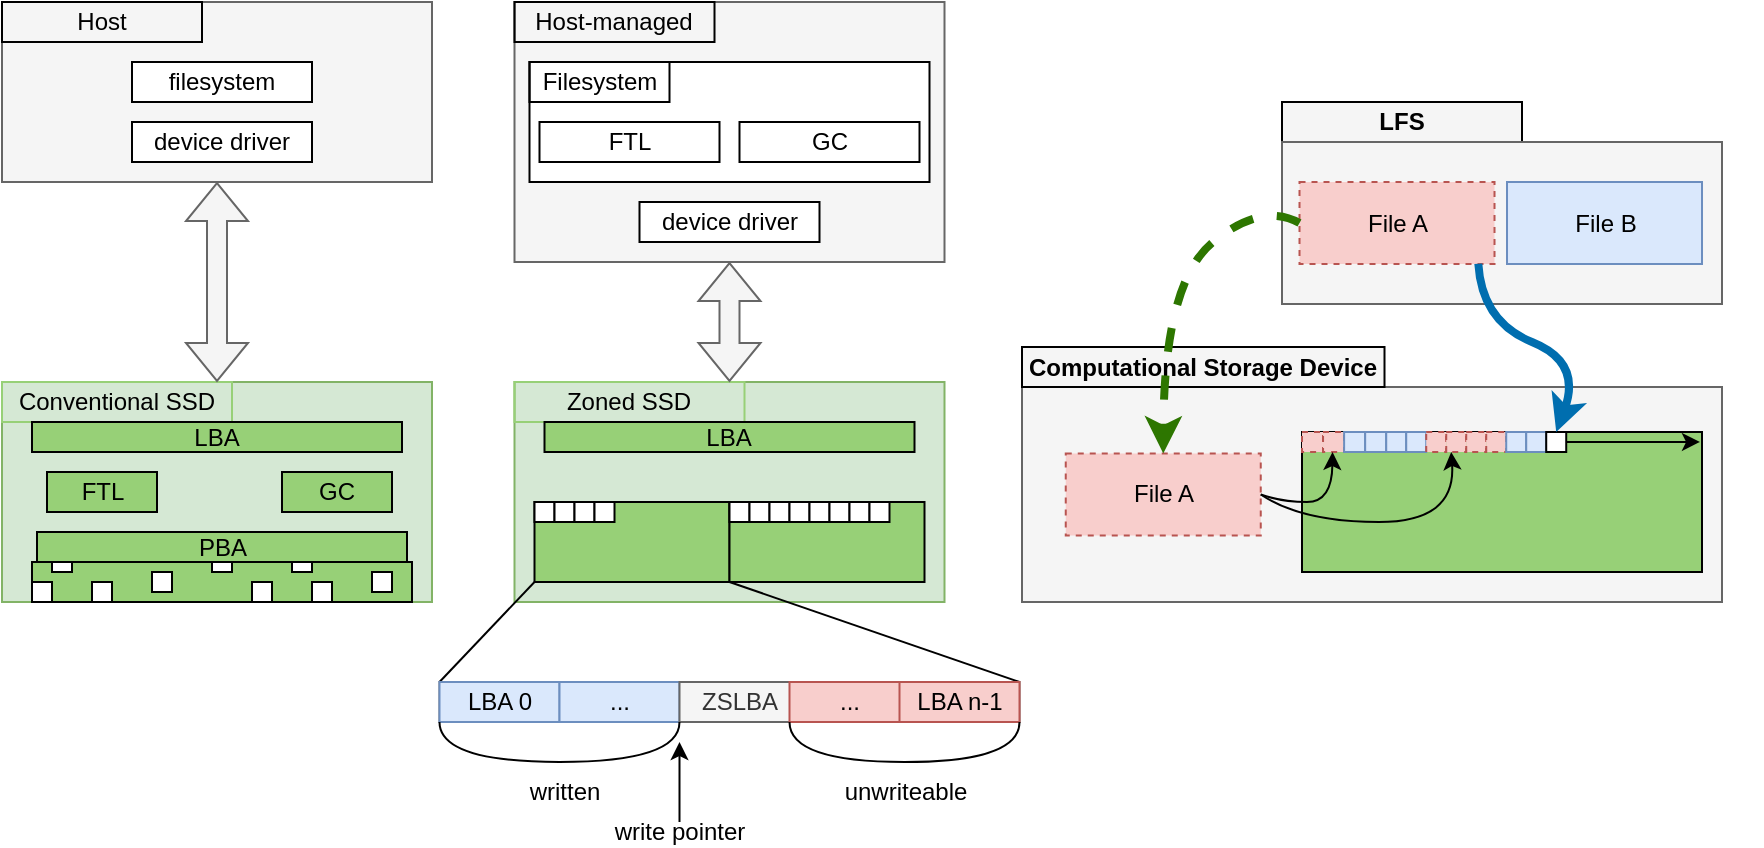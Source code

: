 <mxfile version="20.0.1" type="device"><diagram id="S2L_fBp9i6U7t1u01zK_" name="Page-1"><mxGraphModel dx="2161" dy="578" grid="1" gridSize="10" guides="1" tooltips="1" connect="1" arrows="1" fold="1" page="1" pageScale="1" pageWidth="850" pageHeight="1100" math="0" shadow="0"><root><mxCell id="0"/><mxCell id="1" parent="0"/><mxCell id="EjdWtdPvNOqtLXStAPh2-137" value="" style="rounded=0;whiteSpace=wrap;html=1;fillColor=#f5f5f5;strokeColor=#666666;fontColor=#333333;" parent="1" vertex="1"><mxGeometry x="-453.75" y="670" width="215" height="130" as="geometry"/></mxCell><mxCell id="EjdWtdPvNOqtLXStAPh2-138" value="" style="rounded=0;whiteSpace=wrap;html=1;fillColor=#f5f5f5;strokeColor=#666666;fontColor=#333333;" parent="1" vertex="1"><mxGeometry x="-710" y="670" width="215" height="90" as="geometry"/></mxCell><mxCell id="EjdWtdPvNOqtLXStAPh2-139" value="" style="rounded=0;whiteSpace=wrap;html=1;fillColor=#d5e8d4;strokeColor=#82b366;" parent="1" vertex="1"><mxGeometry x="-710" y="860" width="215" height="110" as="geometry"/></mxCell><mxCell id="EjdWtdPvNOqtLXStAPh2-140" value="Host" style="text;html=1;fillColor=none;align=center;verticalAlign=middle;whiteSpace=wrap;rounded=0;strokeColor=#000000;" parent="1" vertex="1"><mxGeometry x="-710" y="670" width="100" height="20" as="geometry"/></mxCell><mxCell id="EjdWtdPvNOqtLXStAPh2-141" value="Conventional SSD" style="text;html=1;fillColor=none;align=center;verticalAlign=middle;whiteSpace=wrap;rounded=0;strokeColor=#97D077;" parent="1" vertex="1"><mxGeometry x="-710" y="860" width="115" height="20" as="geometry"/></mxCell><mxCell id="EjdWtdPvNOqtLXStAPh2-148" value="device driver" style="rounded=0;whiteSpace=wrap;html=1;" parent="1" vertex="1"><mxGeometry x="-645" y="730" width="90" height="20" as="geometry"/></mxCell><mxCell id="EjdWtdPvNOqtLXStAPh2-149" value="filesystem" style="rounded=0;whiteSpace=wrap;html=1;" parent="1" vertex="1"><mxGeometry x="-645" y="700" width="90" height="20" as="geometry"/></mxCell><mxCell id="EjdWtdPvNOqtLXStAPh2-150" value="" style="rounded=0;whiteSpace=wrap;html=1;fillColor=#d5e8d4;strokeColor=#82b366;" parent="1" vertex="1"><mxGeometry x="-453.75" y="860" width="215" height="110" as="geometry"/></mxCell><mxCell id="EjdWtdPvNOqtLXStAPh2-151" value="Host-managed" style="text;html=1;fillColor=none;align=center;verticalAlign=middle;whiteSpace=wrap;rounded=0;strokeColor=#000000;" parent="1" vertex="1"><mxGeometry x="-453.75" y="670" width="100" height="20" as="geometry"/></mxCell><mxCell id="EjdWtdPvNOqtLXStAPh2-152" value="Zoned SSD" style="text;html=1;fillColor=none;align=center;verticalAlign=middle;whiteSpace=wrap;rounded=0;strokeColor=#97D077;" parent="1" vertex="1"><mxGeometry x="-453.75" y="860" width="115" height="20" as="geometry"/></mxCell><mxCell id="EjdWtdPvNOqtLXStAPh2-153" value="device driver" style="rounded=0;whiteSpace=wrap;html=1;" parent="1" vertex="1"><mxGeometry x="-391.25" y="770" width="90" height="20" as="geometry"/></mxCell><mxCell id="EjdWtdPvNOqtLXStAPh2-154" value="" style="rounded=0;whiteSpace=wrap;html=1;" parent="1" vertex="1"><mxGeometry x="-446.25" y="700" width="200" height="60" as="geometry"/></mxCell><mxCell id="EjdWtdPvNOqtLXStAPh2-155" value="" style="group;fontSize=12;" parent="1" vertex="1" connectable="0"><mxGeometry x="-695" y="950" width="190" height="20" as="geometry"/></mxCell><mxCell id="EjdWtdPvNOqtLXStAPh2-156" value="" style="group" parent="EjdWtdPvNOqtLXStAPh2-155" vertex="1" connectable="0"><mxGeometry width="190" height="20" as="geometry"/></mxCell><mxCell id="EjdWtdPvNOqtLXStAPh2-157" value="" style="rounded=0;whiteSpace=wrap;html=1;fillColor=#97D077;" parent="EjdWtdPvNOqtLXStAPh2-156" vertex="1"><mxGeometry width="190" height="20" as="geometry"/></mxCell><mxCell id="STOOS7ufG0Gq4w9KHZ_a-60" value="" style="rounded=0;whiteSpace=wrap;html=1;" parent="EjdWtdPvNOqtLXStAPh2-156" vertex="1"><mxGeometry x="30" y="-15" width="10" height="10" as="geometry"/></mxCell><mxCell id="STOOS7ufG0Gq4w9KHZ_a-61" value="" style="rounded=0;whiteSpace=wrap;html=1;" parent="EjdWtdPvNOqtLXStAPh2-156" vertex="1"><mxGeometry x="40" y="-15" width="10" height="10" as="geometry"/></mxCell><mxCell id="STOOS7ufG0Gq4w9KHZ_a-62" value="" style="rounded=0;whiteSpace=wrap;html=1;" parent="EjdWtdPvNOqtLXStAPh2-156" vertex="1"><mxGeometry x="50" y="-15" width="10" height="10" as="geometry"/></mxCell><mxCell id="STOOS7ufG0Gq4w9KHZ_a-63" value="" style="rounded=0;whiteSpace=wrap;html=1;" parent="EjdWtdPvNOqtLXStAPh2-156" vertex="1"><mxGeometry x="10" y="-5" width="10" height="10" as="geometry"/></mxCell><mxCell id="STOOS7ufG0Gq4w9KHZ_a-64" value="" style="rounded=0;whiteSpace=wrap;html=1;" parent="EjdWtdPvNOqtLXStAPh2-156" vertex="1"><mxGeometry y="10" width="10" height="10" as="geometry"/></mxCell><mxCell id="STOOS7ufG0Gq4w9KHZ_a-65" value="" style="rounded=0;whiteSpace=wrap;html=1;" parent="EjdWtdPvNOqtLXStAPh2-156" vertex="1"><mxGeometry x="30" y="10" width="10" height="10" as="geometry"/></mxCell><mxCell id="STOOS7ufG0Gq4w9KHZ_a-66" value="" style="rounded=0;whiteSpace=wrap;html=1;" parent="EjdWtdPvNOqtLXStAPh2-156" vertex="1"><mxGeometry x="170" y="5" width="10" height="10" as="geometry"/></mxCell><mxCell id="STOOS7ufG0Gq4w9KHZ_a-67" value="" style="rounded=0;whiteSpace=wrap;html=1;" parent="EjdWtdPvNOqtLXStAPh2-156" vertex="1"><mxGeometry x="60" y="-15" width="10" height="10" as="geometry"/></mxCell><mxCell id="STOOS7ufG0Gq4w9KHZ_a-68" value="" style="rounded=0;whiteSpace=wrap;html=1;" parent="EjdWtdPvNOqtLXStAPh2-156" vertex="1"><mxGeometry x="90" y="-5" width="10" height="10" as="geometry"/></mxCell><mxCell id="STOOS7ufG0Gq4w9KHZ_a-69" value="" style="rounded=0;whiteSpace=wrap;html=1;" parent="EjdWtdPvNOqtLXStAPh2-156" vertex="1"><mxGeometry x="60" y="5" width="10" height="10" as="geometry"/></mxCell><mxCell id="STOOS7ufG0Gq4w9KHZ_a-70" value="" style="rounded=0;whiteSpace=wrap;html=1;" parent="EjdWtdPvNOqtLXStAPh2-156" vertex="1"><mxGeometry x="130" y="-5" width="10" height="10" as="geometry"/></mxCell><mxCell id="STOOS7ufG0Gq4w9KHZ_a-71" value="" style="rounded=0;whiteSpace=wrap;html=1;" parent="EjdWtdPvNOqtLXStAPh2-156" vertex="1"><mxGeometry x="140" y="10" width="10" height="10" as="geometry"/></mxCell><mxCell id="STOOS7ufG0Gq4w9KHZ_a-72" value="" style="rounded=0;whiteSpace=wrap;html=1;" parent="EjdWtdPvNOqtLXStAPh2-156" vertex="1"><mxGeometry x="110" y="10" width="10" height="10" as="geometry"/></mxCell><mxCell id="EjdWtdPvNOqtLXStAPh2-165" value="Filesystem" style="text;html=1;fillColor=none;align=center;verticalAlign=middle;whiteSpace=wrap;rounded=0;strokeColor=#000000;" parent="1" vertex="1"><mxGeometry x="-446.25" y="700" width="70" height="20" as="geometry"/></mxCell><mxCell id="EjdWtdPvNOqtLXStAPh2-167" value="GC" style="rounded=0;whiteSpace=wrap;html=1;" parent="1" vertex="1"><mxGeometry x="-341.25" y="730" width="90" height="20" as="geometry"/></mxCell><mxCell id="EjdWtdPvNOqtLXStAPh2-166" value="FTL" style="rounded=0;whiteSpace=wrap;html=1;" parent="1" vertex="1"><mxGeometry x="-441.25" y="730" width="90" height="20" as="geometry"/></mxCell><mxCell id="STOOS7ufG0Gq4w9KHZ_a-2" value="" style="group;fontSize=12;" parent="1" vertex="1" connectable="0"><mxGeometry x="-443.75" y="920" width="97.5" height="40" as="geometry"/></mxCell><mxCell id="STOOS7ufG0Gq4w9KHZ_a-4" value="" style="rounded=0;whiteSpace=wrap;html=1;fillColor=#97D077;" parent="STOOS7ufG0Gq4w9KHZ_a-2" vertex="1"><mxGeometry width="97.5" height="40" as="geometry"/></mxCell><mxCell id="STOOS7ufG0Gq4w9KHZ_a-47" value="" style="rounded=0;whiteSpace=wrap;html=1;" parent="STOOS7ufG0Gq4w9KHZ_a-2" vertex="1"><mxGeometry width="10" height="10" as="geometry"/></mxCell><mxCell id="STOOS7ufG0Gq4w9KHZ_a-48" value="" style="rounded=0;whiteSpace=wrap;html=1;" parent="STOOS7ufG0Gq4w9KHZ_a-2" vertex="1"><mxGeometry x="10" width="10" height="10" as="geometry"/></mxCell><mxCell id="STOOS7ufG0Gq4w9KHZ_a-49" value="" style="rounded=0;whiteSpace=wrap;html=1;" parent="STOOS7ufG0Gq4w9KHZ_a-2" vertex="1"><mxGeometry x="20" width="10" height="10" as="geometry"/></mxCell><mxCell id="STOOS7ufG0Gq4w9KHZ_a-50" value="" style="rounded=0;whiteSpace=wrap;html=1;" parent="STOOS7ufG0Gq4w9KHZ_a-2" vertex="1"><mxGeometry x="30" width="10" height="10" as="geometry"/></mxCell><mxCell id="STOOS7ufG0Gq4w9KHZ_a-41" value="LBA" style="rounded=0;whiteSpace=wrap;html=1;fillColor=#97D077;" parent="1" vertex="1"><mxGeometry x="-695" y="880" width="185" height="15" as="geometry"/></mxCell><mxCell id="EjdWtdPvNOqtLXStAPh2-147" value="GC" style="rounded=0;whiteSpace=wrap;html=1;fillColor=#97D077;" parent="1" vertex="1"><mxGeometry x="-570" y="905" width="55" height="20" as="geometry"/></mxCell><mxCell id="STOOS7ufG0Gq4w9KHZ_a-43" value="FTL" style="rounded=0;whiteSpace=wrap;html=1;fillColor=#97D077;" parent="1" vertex="1"><mxGeometry x="-687.5" y="905" width="55" height="20" as="geometry"/></mxCell><mxCell id="STOOS7ufG0Gq4w9KHZ_a-44" value="PBA" style="rounded=0;whiteSpace=wrap;html=1;fillColor=#97D077;" parent="1" vertex="1"><mxGeometry x="-692.5" y="935" width="185" height="15" as="geometry"/></mxCell><mxCell id="STOOS7ufG0Gq4w9KHZ_a-10" value="" style="group" parent="1" vertex="1" connectable="0"><mxGeometry x="-346.25" y="920" width="97.5" height="40" as="geometry"/></mxCell><mxCell id="STOOS7ufG0Gq4w9KHZ_a-11" value="" style="rounded=0;whiteSpace=wrap;html=1;fillColor=#97D077;" parent="STOOS7ufG0Gq4w9KHZ_a-10" vertex="1"><mxGeometry width="97.5" height="40" as="geometry"/></mxCell><mxCell id="STOOS7ufG0Gq4w9KHZ_a-51" value="" style="rounded=0;whiteSpace=wrap;html=1;" parent="STOOS7ufG0Gq4w9KHZ_a-10" vertex="1"><mxGeometry width="10" height="10" as="geometry"/></mxCell><mxCell id="STOOS7ufG0Gq4w9KHZ_a-52" value="" style="rounded=0;whiteSpace=wrap;html=1;" parent="STOOS7ufG0Gq4w9KHZ_a-10" vertex="1"><mxGeometry x="10" width="10" height="10" as="geometry"/></mxCell><mxCell id="STOOS7ufG0Gq4w9KHZ_a-53" value="" style="rounded=0;whiteSpace=wrap;html=1;" parent="STOOS7ufG0Gq4w9KHZ_a-10" vertex="1"><mxGeometry x="20" width="10" height="10" as="geometry"/></mxCell><mxCell id="STOOS7ufG0Gq4w9KHZ_a-54" value="" style="rounded=0;whiteSpace=wrap;html=1;" parent="STOOS7ufG0Gq4w9KHZ_a-10" vertex="1"><mxGeometry x="30" width="10" height="10" as="geometry"/></mxCell><mxCell id="STOOS7ufG0Gq4w9KHZ_a-55" value="" style="rounded=0;whiteSpace=wrap;html=1;" parent="STOOS7ufG0Gq4w9KHZ_a-10" vertex="1"><mxGeometry x="40" width="10" height="10" as="geometry"/></mxCell><mxCell id="STOOS7ufG0Gq4w9KHZ_a-56" value="" style="rounded=0;whiteSpace=wrap;html=1;" parent="STOOS7ufG0Gq4w9KHZ_a-10" vertex="1"><mxGeometry x="50" width="10" height="10" as="geometry"/></mxCell><mxCell id="STOOS7ufG0Gq4w9KHZ_a-57" value="" style="rounded=0;whiteSpace=wrap;html=1;" parent="STOOS7ufG0Gq4w9KHZ_a-10" vertex="1"><mxGeometry x="60" width="10" height="10" as="geometry"/></mxCell><mxCell id="STOOS7ufG0Gq4w9KHZ_a-58" value="" style="rounded=0;whiteSpace=wrap;html=1;" parent="STOOS7ufG0Gq4w9KHZ_a-10" vertex="1"><mxGeometry x="70" width="10" height="10" as="geometry"/></mxCell><mxCell id="STOOS7ufG0Gq4w9KHZ_a-59" value="LBA" style="rounded=0;whiteSpace=wrap;html=1;fillColor=#97D077;" parent="1" vertex="1"><mxGeometry x="-438.75" y="880" width="185" height="15" as="geometry"/></mxCell><mxCell id="STOOS7ufG0Gq4w9KHZ_a-73" value="" style="shape=flexArrow;endArrow=classic;startArrow=classic;html=1;rounded=0;entryX=0.5;entryY=1;entryDx=0;entryDy=0;exitX=0.5;exitY=0;exitDx=0;exitDy=0;fillColor=#f5f5f5;strokeColor=#666666;" parent="1" source="EjdWtdPvNOqtLXStAPh2-139" target="EjdWtdPvNOqtLXStAPh2-138" edge="1"><mxGeometry width="100" height="100" relative="1" as="geometry"><mxPoint x="-600" y="860" as="sourcePoint"/><mxPoint x="-530" y="800" as="targetPoint"/></mxGeometry></mxCell><mxCell id="STOOS7ufG0Gq4w9KHZ_a-74" value="" style="shape=flexArrow;endArrow=classic;startArrow=classic;html=1;rounded=0;entryX=0.5;entryY=1;entryDx=0;entryDy=0;exitX=0.5;exitY=0;exitDx=0;exitDy=0;fillColor=#f5f5f5;strokeColor=#666666;" parent="1" source="EjdWtdPvNOqtLXStAPh2-150" target="EjdWtdPvNOqtLXStAPh2-137" edge="1"><mxGeometry width="100" height="100" relative="1" as="geometry"><mxPoint x="-571.25" y="870" as="sourcePoint"/><mxPoint x="-571.25" y="790" as="targetPoint"/></mxGeometry></mxCell><mxCell id="STOOS7ufG0Gq4w9KHZ_a-111" value="" style="rounded=0;whiteSpace=wrap;html=1;fillColor=#f5f5f5;strokeColor=#666666;fontColor=#333333;" parent="1" vertex="1"><mxGeometry x="-491.25" y="1010" width="290" height="20" as="geometry"/></mxCell><mxCell id="STOOS7ufG0Gq4w9KHZ_a-112" value="" style="endArrow=none;html=1;rounded=0;entryX=0;entryY=1;entryDx=0;entryDy=0;exitX=0;exitY=0;exitDx=0;exitDy=0;" parent="1" source="STOOS7ufG0Gq4w9KHZ_a-111" target="STOOS7ufG0Gq4w9KHZ_a-4" edge="1"><mxGeometry width="50" height="50" relative="1" as="geometry"><mxPoint x="-520" y="990" as="sourcePoint"/><mxPoint x="-445" y="960" as="targetPoint"/></mxGeometry></mxCell><mxCell id="STOOS7ufG0Gq4w9KHZ_a-113" value="" style="endArrow=none;html=1;rounded=0;exitX=1;exitY=0;exitDx=0;exitDy=0;entryX=0;entryY=1;entryDx=0;entryDy=0;" parent="1" source="STOOS7ufG0Gq4w9KHZ_a-111" target="STOOS7ufG0Gq4w9KHZ_a-11" edge="1"><mxGeometry width="50" height="50" relative="1" as="geometry"><mxPoint x="-480" y="1010" as="sourcePoint"/><mxPoint x="-348.75" y="960" as="targetPoint"/></mxGeometry></mxCell><mxCell id="STOOS7ufG0Gq4w9KHZ_a-114" value="LBA 0" style="rounded=0;whiteSpace=wrap;html=1;fillColor=#dae8fc;strokeColor=#6c8ebf;gradientColor=none;" parent="1" vertex="1"><mxGeometry x="-491.25" y="1010" width="60" height="20" as="geometry"/></mxCell><mxCell id="STOOS7ufG0Gq4w9KHZ_a-115" value="..." style="rounded=0;whiteSpace=wrap;html=1;fillColor=#dae8fc;strokeColor=#6c8ebf;gradientColor=none;" parent="1" vertex="1"><mxGeometry x="-431.25" y="1010" width="60" height="20" as="geometry"/></mxCell><mxCell id="STOOS7ufG0Gq4w9KHZ_a-116" value="ZSLBA" style="rounded=0;whiteSpace=wrap;html=1;fillColor=#f5f5f5;strokeColor=#666666;fontColor=#333333;" parent="1" vertex="1"><mxGeometry x="-371.25" y="1010" width="60" height="20" as="geometry"/></mxCell><mxCell id="STOOS7ufG0Gq4w9KHZ_a-117" value="..." style="rounded=0;whiteSpace=wrap;html=1;fillColor=#f8cecc;strokeColor=#b85450;" parent="1" vertex="1"><mxGeometry x="-316.25" y="1010" width="60" height="20" as="geometry"/></mxCell><mxCell id="STOOS7ufG0Gq4w9KHZ_a-118" value="LBA n-1" style="rounded=0;whiteSpace=wrap;html=1;fillColor=#f8cecc;strokeColor=#b85450;" parent="1" vertex="1"><mxGeometry x="-261.25" y="1010" width="60" height="20" as="geometry"/></mxCell><mxCell id="STOOS7ufG0Gq4w9KHZ_a-119" value="" style="curved=1;endArrow=none;html=1;rounded=0;entryX=0;entryY=1;entryDx=0;entryDy=0;exitX=1;exitY=1;exitDx=0;exitDy=0;endFill=0;" parent="1" source="STOOS7ufG0Gq4w9KHZ_a-118" target="STOOS7ufG0Gq4w9KHZ_a-117" edge="1"><mxGeometry width="50" height="50" relative="1" as="geometry"><mxPoint x="-391.25" y="1090" as="sourcePoint"/><mxPoint x="-341.25" y="1040" as="targetPoint"/><Array as="points"><mxPoint x="-201.25" y="1050"/><mxPoint x="-316.25" y="1050"/></Array></mxGeometry></mxCell><mxCell id="STOOS7ufG0Gq4w9KHZ_a-120" value="unwriteable" style="text;html=1;strokeColor=none;fillColor=none;align=center;verticalAlign=middle;whiteSpace=wrap;rounded=0;" parent="1" vertex="1"><mxGeometry x="-288.25" y="1060" width="60" height="10" as="geometry"/></mxCell><mxCell id="STOOS7ufG0Gq4w9KHZ_a-121" value="" style="curved=1;endArrow=none;html=1;rounded=0;entryX=0;entryY=1;entryDx=0;entryDy=0;exitX=1;exitY=1;exitDx=0;exitDy=0;endFill=0;" parent="1" target="STOOS7ufG0Gq4w9KHZ_a-114" edge="1"><mxGeometry width="50" height="50" relative="1" as="geometry"><mxPoint x="-371.25" y="1030" as="sourcePoint"/><mxPoint x="-486.25" y="1030" as="targetPoint"/><Array as="points"><mxPoint x="-371.25" y="1050"/><mxPoint x="-491.25" y="1050"/></Array></mxGeometry></mxCell><mxCell id="STOOS7ufG0Gq4w9KHZ_a-122" value="written" style="text;html=1;strokeColor=none;fillColor=none;align=center;verticalAlign=middle;whiteSpace=wrap;rounded=0;" parent="1" vertex="1"><mxGeometry x="-456.25" y="1060" width="55" height="10" as="geometry"/></mxCell><mxCell id="STOOS7ufG0Gq4w9KHZ_a-123" value="" style="endArrow=classic;html=1;rounded=0;exitX=0.5;exitY=0;exitDx=0;exitDy=0;" parent="1" source="STOOS7ufG0Gq4w9KHZ_a-124" edge="1"><mxGeometry width="50" height="50" relative="1" as="geometry"><mxPoint x="-371.25" y="1070" as="sourcePoint"/><mxPoint x="-371.25" y="1040" as="targetPoint"/></mxGeometry></mxCell><mxCell id="STOOS7ufG0Gq4w9KHZ_a-124" value="write pointer" style="text;html=1;strokeColor=none;fillColor=none;align=center;verticalAlign=middle;whiteSpace=wrap;rounded=0;" parent="1" vertex="1"><mxGeometry x="-411.25" y="1080" width="80" height="10" as="geometry"/></mxCell><mxCell id="OwvPjQcW-ZViUboevXWb-1" value="" style="rounded=0;whiteSpace=wrap;html=1;strokeColor=#666666;fontColor=#333333;fillColor=#F5F5F5;" vertex="1" parent="1"><mxGeometry x="-200" y="862.5" width="350" height="107.5" as="geometry"/></mxCell><mxCell id="OwvPjQcW-ZViUboevXWb-2" value="Computational Storage Device" style="text;html=1;align=center;verticalAlign=middle;whiteSpace=wrap;rounded=0;strokeColor=#000000;fillColor=#F5F5F5;fontStyle=1;" vertex="1" parent="1"><mxGeometry x="-200" y="842.5" width="181.25" height="20" as="geometry"/></mxCell><mxCell id="OwvPjQcW-ZViUboevXWb-3" value="" style="group;fontSize=12;" vertex="1" connectable="0" parent="1"><mxGeometry x="-60" y="885" width="200" height="95" as="geometry"/></mxCell><mxCell id="OwvPjQcW-ZViUboevXWb-4" value="" style="rounded=0;whiteSpace=wrap;html=1;fillColor=#97D077;" vertex="1" parent="OwvPjQcW-ZViUboevXWb-3"><mxGeometry width="200" height="70" as="geometry"/></mxCell><mxCell id="OwvPjQcW-ZViUboevXWb-5" value="" style="rounded=0;whiteSpace=wrap;html=1;fillColor=#f8cecc;strokeColor=#b85450;dashed=1;" vertex="1" parent="OwvPjQcW-ZViUboevXWb-3"><mxGeometry width="10.526" height="10" as="geometry"/></mxCell><mxCell id="OwvPjQcW-ZViUboevXWb-6" value="" style="rounded=0;whiteSpace=wrap;html=1;fillColor=#f8cecc;strokeColor=#b85450;dashed=1;" vertex="1" parent="OwvPjQcW-ZViUboevXWb-3"><mxGeometry x="10.526" width="10.526" height="10" as="geometry"/></mxCell><mxCell id="OwvPjQcW-ZViUboevXWb-7" value="" style="rounded=0;whiteSpace=wrap;html=1;fillColor=#dae8fc;strokeColor=#6c8ebf;" vertex="1" parent="OwvPjQcW-ZViUboevXWb-3"><mxGeometry x="21.053" width="10.526" height="10" as="geometry"/></mxCell><mxCell id="OwvPjQcW-ZViUboevXWb-8" value="" style="rounded=0;whiteSpace=wrap;html=1;fillColor=#dae8fc;strokeColor=#6c8ebf;" vertex="1" parent="OwvPjQcW-ZViUboevXWb-3"><mxGeometry x="31.579" width="10.526" height="10" as="geometry"/></mxCell><mxCell id="OwvPjQcW-ZViUboevXWb-9" value="" style="endArrow=classic;startArrow=none;html=1;rounded=0;fontFamily=Helvetica;fontSize=12;fontColor=#000000;startFill=0;entryX=0.995;entryY=0.071;entryDx=0;entryDy=0;entryPerimeter=0;" edge="1" parent="OwvPjQcW-ZViUboevXWb-3" source="OwvPjQcW-ZViUboevXWb-17" target="OwvPjQcW-ZViUboevXWb-4"><mxGeometry width="50" height="50" relative="1" as="geometry"><mxPoint x="230" y="25" as="sourcePoint"/><mxPoint x="190" y="5" as="targetPoint"/><Array as="points"/></mxGeometry></mxCell><mxCell id="OwvPjQcW-ZViUboevXWb-10" value="" style="rounded=0;whiteSpace=wrap;html=1;fillColor=#dae8fc;strokeColor=#6c8ebf;" vertex="1" parent="OwvPjQcW-ZViUboevXWb-3"><mxGeometry x="42.11" width="10" height="10" as="geometry"/></mxCell><mxCell id="OwvPjQcW-ZViUboevXWb-11" value="" style="rounded=0;whiteSpace=wrap;html=1;fillColor=#dae8fc;strokeColor=#6c8ebf;" vertex="1" parent="OwvPjQcW-ZViUboevXWb-3"><mxGeometry x="52.11" width="10" height="10" as="geometry"/></mxCell><mxCell id="OwvPjQcW-ZViUboevXWb-12" value="" style="rounded=0;whiteSpace=wrap;html=1;fillColor=#f8cecc;strokeColor=#b85450;dashed=1;" vertex="1" parent="OwvPjQcW-ZViUboevXWb-3"><mxGeometry x="62.11" width="10" height="10" as="geometry"/></mxCell><mxCell id="OwvPjQcW-ZViUboevXWb-13" value="" style="rounded=0;whiteSpace=wrap;html=1;fillColor=#f8cecc;strokeColor=#b85450;dashed=1;" vertex="1" parent="OwvPjQcW-ZViUboevXWb-3"><mxGeometry x="72.11" width="10" height="10" as="geometry"/></mxCell><mxCell id="OwvPjQcW-ZViUboevXWb-14" value="" style="rounded=0;whiteSpace=wrap;html=1;fillColor=#f8cecc;strokeColor=#b85450;dashed=1;" vertex="1" parent="OwvPjQcW-ZViUboevXWb-3"><mxGeometry x="82.11" width="10" height="10" as="geometry"/></mxCell><mxCell id="OwvPjQcW-ZViUboevXWb-15" value="" style="rounded=0;whiteSpace=wrap;html=1;fillColor=#f8cecc;strokeColor=#b85450;dashed=1;" vertex="1" parent="OwvPjQcW-ZViUboevXWb-3"><mxGeometry x="92.11" width="10" height="10" as="geometry"/></mxCell><mxCell id="OwvPjQcW-ZViUboevXWb-16" value="" style="rounded=0;whiteSpace=wrap;html=1;fillColor=#dae8fc;strokeColor=#6c8ebf;" vertex="1" parent="OwvPjQcW-ZViUboevXWb-3"><mxGeometry x="102.11" width="10" height="10" as="geometry"/></mxCell><mxCell id="OwvPjQcW-ZViUboevXWb-17" value="" style="rounded=0;whiteSpace=wrap;html=1;fillColor=#dae8fc;strokeColor=#6c8ebf;" vertex="1" parent="OwvPjQcW-ZViUboevXWb-3"><mxGeometry x="112.11" width="10" height="10" as="geometry"/></mxCell><mxCell id="OwvPjQcW-ZViUboevXWb-18" value="" style="rounded=0;whiteSpace=wrap;html=1;" vertex="1" parent="OwvPjQcW-ZViUboevXWb-3"><mxGeometry x="122.11" width="10" height="10" as="geometry"/></mxCell><mxCell id="OwvPjQcW-ZViUboevXWb-19" value="" style="group;fontSize=12;" vertex="1" connectable="0" parent="1"><mxGeometry x="-60" y="875" width="230" height="70" as="geometry"/></mxCell><mxCell id="OwvPjQcW-ZViUboevXWb-20" value="LFS" style="text;html=1;align=center;verticalAlign=middle;whiteSpace=wrap;rounded=0;strokeColor=#000000;fillColor=#F5F5F5;fontStyle=1;" vertex="1" parent="1"><mxGeometry x="-70" y="720" width="120" height="20" as="geometry"/></mxCell><mxCell id="OwvPjQcW-ZViUboevXWb-21" value="" style="rounded=0;whiteSpace=wrap;html=1;fillColor=#FFFFFF;" vertex="1" parent="1"><mxGeometry x="-59.716" y="751" width="97.5" height="41" as="geometry"/></mxCell><mxCell id="OwvPjQcW-ZViUboevXWb-22" value="" style="rounded=0;whiteSpace=wrap;html=1;strokeColor=#666666;fontColor=#333333;fillColor=#F5F5F5;verticalAlign=bottom;spacingBottom=8;" vertex="1" parent="1"><mxGeometry x="-70" y="740" width="220" height="81" as="geometry"/></mxCell><mxCell id="OwvPjQcW-ZViUboevXWb-23" value="File A" style="rounded=0;whiteSpace=wrap;html=1;fillColor=#f8cecc;strokeColor=#b85450;dashed=1;" vertex="1" parent="1"><mxGeometry x="-61.246" y="760" width="97.5" height="41" as="geometry"/></mxCell><mxCell id="OwvPjQcW-ZViUboevXWb-24" value="File B" style="rounded=0;whiteSpace=wrap;html=1;fillColor=#dae8fc;strokeColor=#6c8ebf;" vertex="1" parent="1"><mxGeometry x="42.504" y="760" width="97.5" height="41" as="geometry"/></mxCell><mxCell id="OwvPjQcW-ZViUboevXWb-25" value="File A" style="rounded=0;whiteSpace=wrap;html=1;fillColor=#f8cecc;strokeColor=#b85450;dashed=1;" vertex="1" parent="1"><mxGeometry x="-178.126" y="895.75" width="97.5" height="41" as="geometry"/></mxCell><mxCell id="OwvPjQcW-ZViUboevXWb-26" value="" style="curved=1;endArrow=classic;html=1;rounded=0;exitX=1;exitY=0.5;exitDx=0;exitDy=0;entryX=0.5;entryY=0;entryDx=0;entryDy=0;" edge="1" parent="1" source="OwvPjQcW-ZViUboevXWb-25"><mxGeometry width="50" height="50" relative="1" as="geometry"><mxPoint x="-40.033" y="820.713" as="sourcePoint"/><mxPoint x="-44.737" y="895" as="targetPoint"/><Array as="points"><mxPoint x="-70" y="920"/><mxPoint x="-45" y="920"/></Array></mxGeometry></mxCell><mxCell id="OwvPjQcW-ZViUboevXWb-27" value="" style="curved=1;endArrow=classic;html=1;rounded=0;exitX=1;exitY=0.5;exitDx=0;exitDy=0;entryX=0.25;entryY=1;entryDx=0;entryDy=0;" edge="1" parent="1" source="OwvPjQcW-ZViUboevXWb-25" target="OwvPjQcW-ZViUboevXWb-13"><mxGeometry width="50" height="50" relative="1" as="geometry"><mxPoint x="-82.496" y="926.25" as="sourcePoint"/><mxPoint x="-34.737" y="905" as="targetPoint"/><Array as="points"><mxPoint x="-60" y="930"/><mxPoint x="17" y="930"/></Array></mxGeometry></mxCell><mxCell id="OwvPjQcW-ZViUboevXWb-28" value="" style="curved=1;endArrow=classic;html=1;rounded=0;strokeWidth=4;fillColor=#1ba1e2;strokeColor=#006EAF;exitX=0.917;exitY=0.998;exitDx=0;exitDy=0;exitPerimeter=0;entryX=0.5;entryY=0;entryDx=0;entryDy=0;" edge="1" parent="1" source="OwvPjQcW-ZViUboevXWb-23" target="OwvPjQcW-ZViUboevXWb-18"><mxGeometry width="50" height="50" relative="1" as="geometry"><mxPoint x="220" y="820" as="sourcePoint"/><mxPoint x="230" y="970" as="targetPoint"/><Array as="points"><mxPoint x="30" y="830"/><mxPoint x="80" y="850"/></Array></mxGeometry></mxCell><mxCell id="OwvPjQcW-ZViUboevXWb-29" value="" style="curved=1;endArrow=classic;html=1;rounded=0;strokeWidth=4;fillColor=#60a917;strokeColor=#2D7600;exitX=0;exitY=0.5;exitDx=0;exitDy=0;entryX=0.5;entryY=0;entryDx=0;entryDy=0;dashed=1;" edge="1" parent="1" source="OwvPjQcW-ZViUboevXWb-23" target="OwvPjQcW-ZViUboevXWb-25"><mxGeometry width="50" height="50" relative="1" as="geometry"><mxPoint x="38.162" y="820.918" as="sourcePoint"/><mxPoint x="77.11" y="895" as="targetPoint"/><Array as="points"><mxPoint x="-80" y="770"/><mxPoint x="-129" y="810"/></Array></mxGeometry></mxCell></root></mxGraphModel></diagram></mxfile>